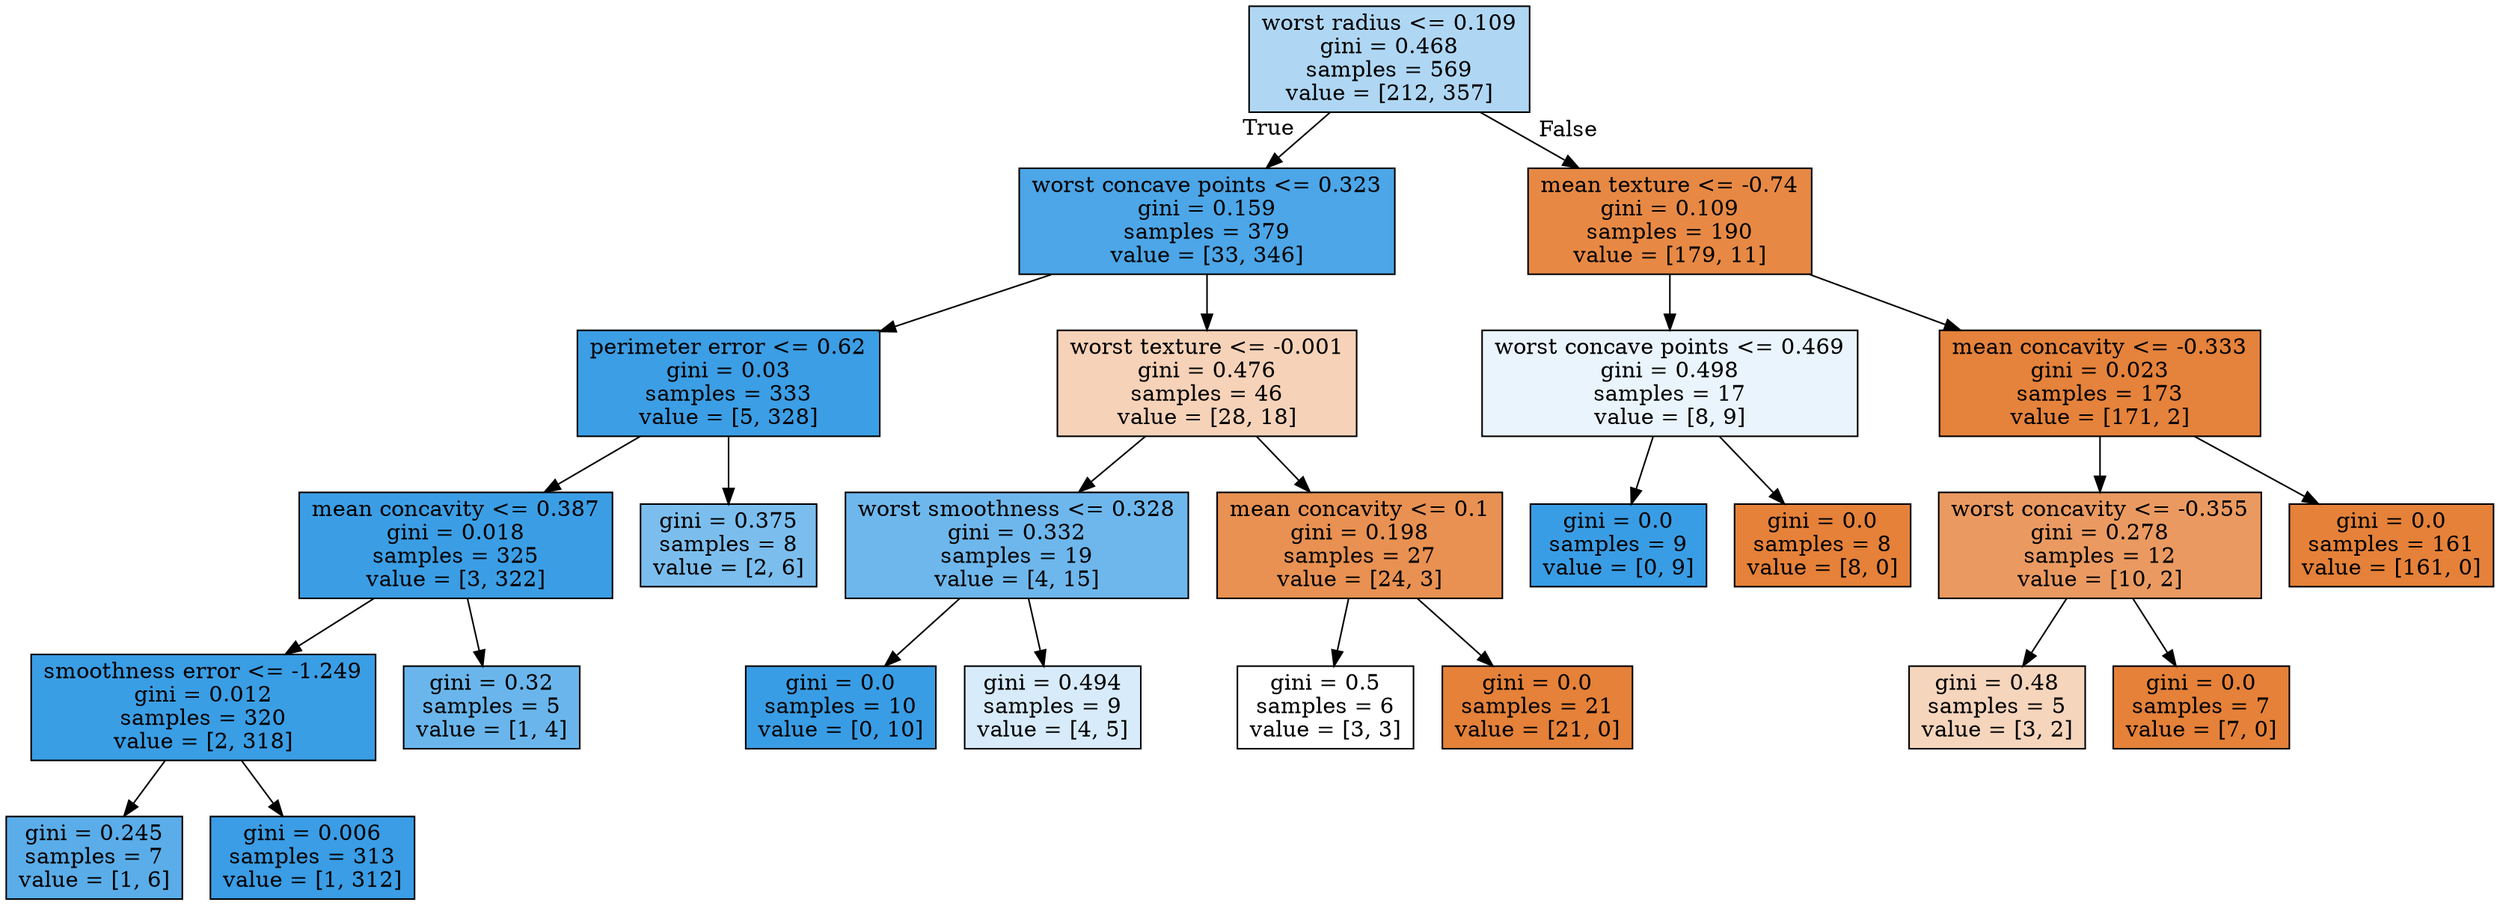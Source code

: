 digraph Tree {
node [shape=box, style="filled", color="black"] ;
0 [label="worst radius <= 0.109\ngini = 0.468\nsamples = 569\nvalue = [212, 357]", fillcolor="#afd7f4"] ;
1 [label="worst concave points <= 0.323\ngini = 0.159\nsamples = 379\nvalue = [33, 346]", fillcolor="#4ca6e7"] ;
0 -> 1 [labeldistance=2.5, labelangle=45, headlabel="True"] ;
2 [label="perimeter error <= 0.62\ngini = 0.03\nsamples = 333\nvalue = [5, 328]", fillcolor="#3c9ee5"] ;
1 -> 2 ;
3 [label="mean concavity <= 0.387\ngini = 0.018\nsamples = 325\nvalue = [3, 322]", fillcolor="#3b9ee5"] ;
2 -> 3 ;
4 [label="smoothness error <= -1.249\ngini = 0.012\nsamples = 320\nvalue = [2, 318]", fillcolor="#3a9ee5"] ;
3 -> 4 ;
5 [label="gini = 0.245\nsamples = 7\nvalue = [1, 6]", fillcolor="#5aade9"] ;
4 -> 5 ;
6 [label="gini = 0.006\nsamples = 313\nvalue = [1, 312]", fillcolor="#3a9de5"] ;
4 -> 6 ;
7 [label="gini = 0.32\nsamples = 5\nvalue = [1, 4]", fillcolor="#6ab6ec"] ;
3 -> 7 ;
8 [label="gini = 0.375\nsamples = 8\nvalue = [2, 6]", fillcolor="#7bbeee"] ;
2 -> 8 ;
9 [label="worst texture <= -0.001\ngini = 0.476\nsamples = 46\nvalue = [28, 18]", fillcolor="#f6d2b8"] ;
1 -> 9 ;
10 [label="worst smoothness <= 0.328\ngini = 0.332\nsamples = 19\nvalue = [4, 15]", fillcolor="#6eb7ec"] ;
9 -> 10 ;
11 [label="gini = 0.0\nsamples = 10\nvalue = [0, 10]", fillcolor="#399de5"] ;
10 -> 11 ;
12 [label="gini = 0.494\nsamples = 9\nvalue = [4, 5]", fillcolor="#d7ebfa"] ;
10 -> 12 ;
13 [label="mean concavity <= 0.1\ngini = 0.198\nsamples = 27\nvalue = [24, 3]", fillcolor="#e89152"] ;
9 -> 13 ;
14 [label="gini = 0.5\nsamples = 6\nvalue = [3, 3]", fillcolor="#ffffff"] ;
13 -> 14 ;
15 [label="gini = 0.0\nsamples = 21\nvalue = [21, 0]", fillcolor="#e58139"] ;
13 -> 15 ;
16 [label="mean texture <= -0.74\ngini = 0.109\nsamples = 190\nvalue = [179, 11]", fillcolor="#e78945"] ;
0 -> 16 [labeldistance=2.5, labelangle=-45, headlabel="False"] ;
17 [label="worst concave points <= 0.469\ngini = 0.498\nsamples = 17\nvalue = [8, 9]", fillcolor="#e9f4fc"] ;
16 -> 17 ;
18 [label="gini = 0.0\nsamples = 9\nvalue = [0, 9]", fillcolor="#399de5"] ;
17 -> 18 ;
19 [label="gini = 0.0\nsamples = 8\nvalue = [8, 0]", fillcolor="#e58139"] ;
17 -> 19 ;
20 [label="mean concavity <= -0.333\ngini = 0.023\nsamples = 173\nvalue = [171, 2]", fillcolor="#e5823b"] ;
16 -> 20 ;
21 [label="worst concavity <= -0.355\ngini = 0.278\nsamples = 12\nvalue = [10, 2]", fillcolor="#ea9a61"] ;
20 -> 21 ;
22 [label="gini = 0.48\nsamples = 5\nvalue = [3, 2]", fillcolor="#f6d5bd"] ;
21 -> 22 ;
23 [label="gini = 0.0\nsamples = 7\nvalue = [7, 0]", fillcolor="#e58139"] ;
21 -> 23 ;
24 [label="gini = 0.0\nsamples = 161\nvalue = [161, 0]", fillcolor="#e58139"] ;
20 -> 24 ;
}
